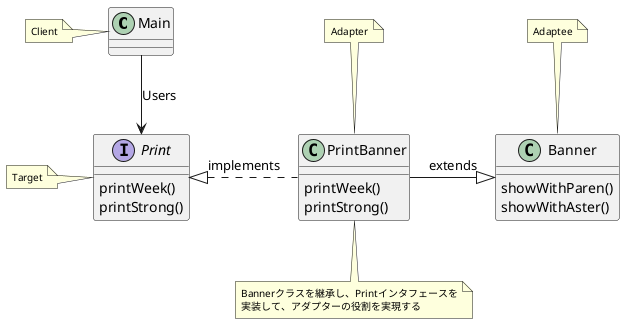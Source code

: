 @startuml

class Main {
}

interface Print {
    printWeek()
    printStrong()
}

class PrintBanner {
    printWeek()
    printStrong()
}
note bottom
    <size:10>Bannerクラスを継承し、Printインタフェースを
    <size:10>実装して、アダプターの役割を実現する
end note

class Banner {
    showWithParen()
    showWithAster()
}

Main -do-> Print:Users
Print <|.ri. PrintBanner:implements
PrintBanner -ri-|> Banner:extends

note left of Main
    <size:10>Client
end note

note left of Print
    <size:10>Target
end note

note top of PrintBanner
    <size:10>Adapter
end note

note top of Banner
    <size:10>Adaptee
end note

@enduml